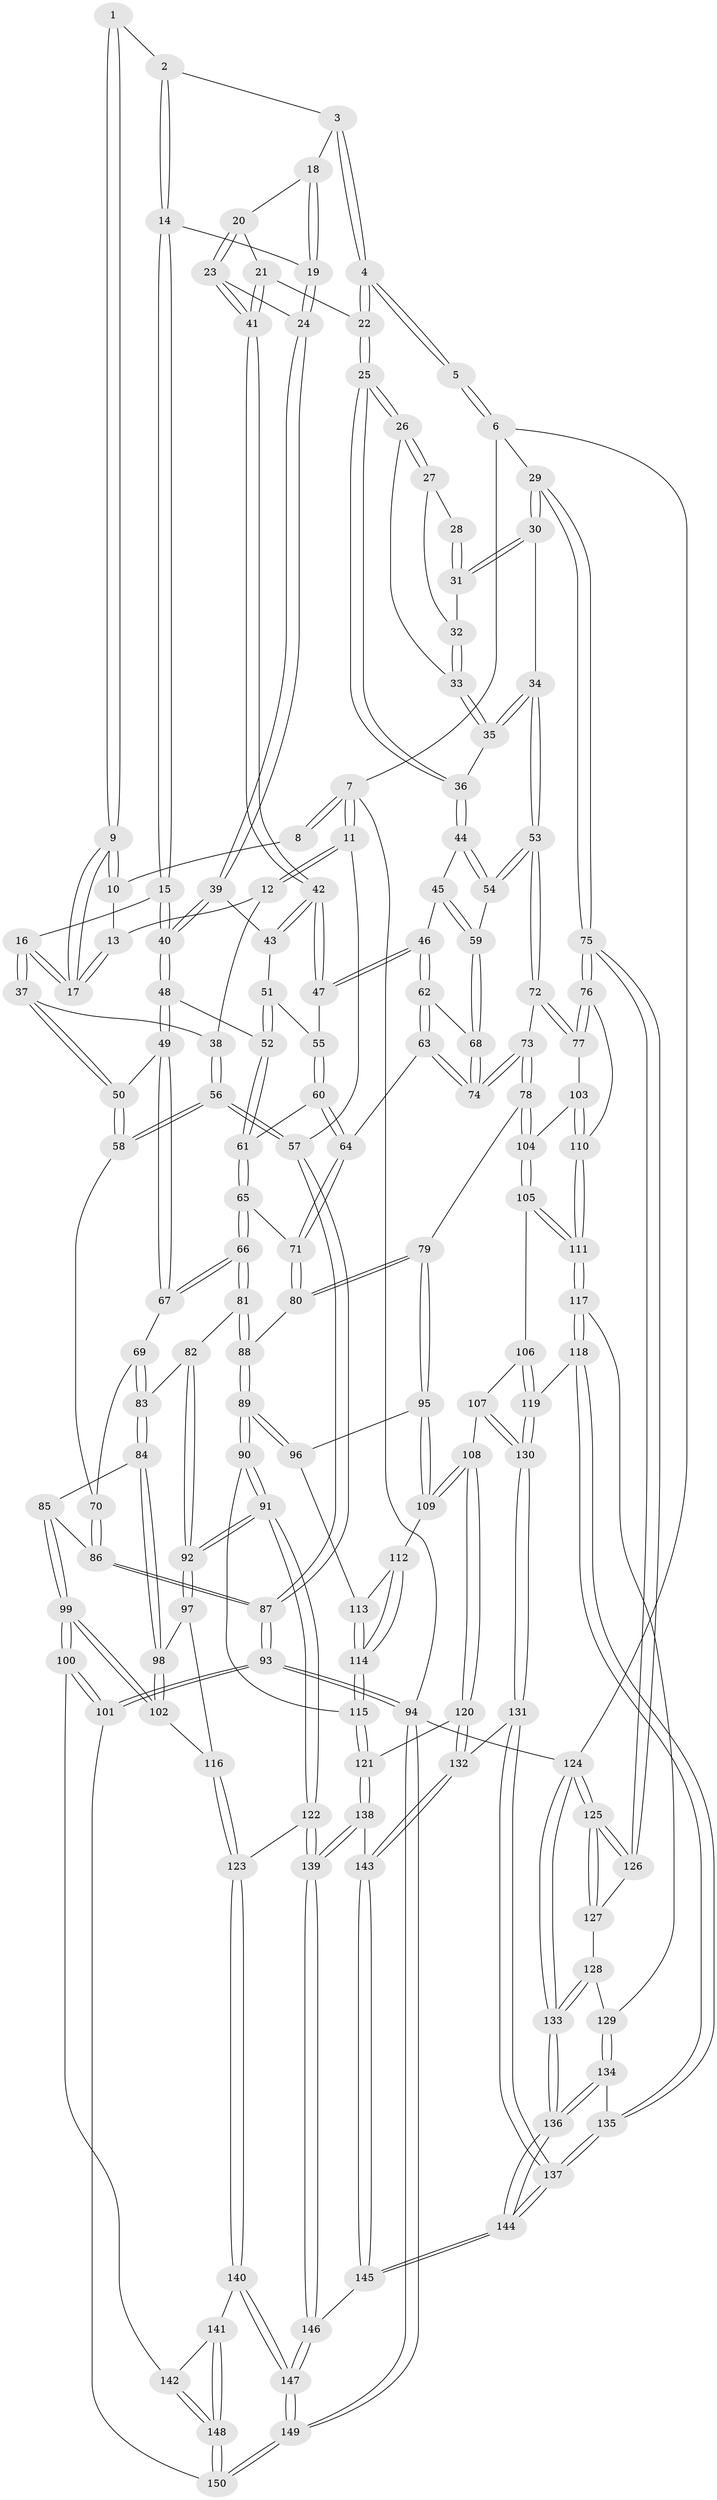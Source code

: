 // Generated by graph-tools (version 1.1) at 2025/16/03/09/25 04:16:59]
// undirected, 150 vertices, 372 edges
graph export_dot {
graph [start="1"]
  node [color=gray90,style=filled];
  1 [pos="+0.3731709968759004+0"];
  2 [pos="+0.4642200857045688+0"];
  3 [pos="+0.5054784449058448+0"];
  4 [pos="+0.9095812402079+0"];
  5 [pos="+1+0"];
  6 [pos="+1+0"];
  7 [pos="+0+0"];
  8 [pos="+0.1785939975779231+0"];
  9 [pos="+0.2821823460885974+0.09097914941814542"];
  10 [pos="+0.17114698459758348+0"];
  11 [pos="+0+0"];
  12 [pos="+0.08579144104170405+0.10535009302165574"];
  13 [pos="+0.1467764789757351+0.04572793419223832"];
  14 [pos="+0.3866824997873694+0.12158453809273473"];
  15 [pos="+0.31126890609808644+0.16801290150153345"];
  16 [pos="+0.29819242211452474+0.16431119867366942"];
  17 [pos="+0.28272213345869934+0.12452771614992314"];
  18 [pos="+0.5187323212477069+0"];
  19 [pos="+0.48354024358732267+0.13611270246162838"];
  20 [pos="+0.5469874643583775+0"];
  21 [pos="+0.6929873310527989+0.1376856499830087"];
  22 [pos="+0.6999250962633796+0.13860628710408032"];
  23 [pos="+0.5557362367874644+0.1699609078211392"];
  24 [pos="+0.48821552842776433+0.1395099421090058"];
  25 [pos="+0.7396961972407263+0.1732986780758826"];
  26 [pos="+0.8171797684875053+0.13171834978346542"];
  27 [pos="+0.8655494468816366+0.07287091622788552"];
  28 [pos="+0.9238324102061435+0"];
  29 [pos="+1+0.24552830695077807"];
  30 [pos="+1+0.2732589881529342"];
  31 [pos="+0.9276150204246909+0.13550212346345294"];
  32 [pos="+0.8994427663014405+0.13757359069926994"];
  33 [pos="+0.8804305378901172+0.1515234168203824"];
  34 [pos="+1+0.2801144228906709"];
  35 [pos="+0.8933390507476864+0.19121409749014215"];
  36 [pos="+0.7514569116377022+0.20355522468318427"];
  37 [pos="+0.1727026441151967+0.2283636880196057"];
  38 [pos="+0.1477207092796104+0.22666991961316943"];
  39 [pos="+0.43354125014966816+0.2330304207146328"];
  40 [pos="+0.34258526261696953+0.21914738964634728"];
  41 [pos="+0.5694773519809269+0.18187695751706054"];
  42 [pos="+0.5503608465983061+0.2517640286398079"];
  43 [pos="+0.4740950403164676+0.2565031621285406"];
  44 [pos="+0.7558017537445695+0.22632322842709016"];
  45 [pos="+0.6200967480926655+0.3267343001122574"];
  46 [pos="+0.6059338790213652+0.32923942079571045"];
  47 [pos="+0.561303481346723+0.29142221353727477"];
  48 [pos="+0.3566742330066724+0.32112544093211354"];
  49 [pos="+0.23597207686236873+0.35247376675544856"];
  50 [pos="+0.23251585156876425+0.3483774852582102"];
  51 [pos="+0.4354155173188024+0.30794889420295257"];
  52 [pos="+0.36069164369038514+0.3257646871081841"];
  53 [pos="+0.8918376254287338+0.3555626924868888"];
  54 [pos="+0.8142100980057605+0.32177072295203246"];
  55 [pos="+0.4965510974418435+0.3524478841291002"];
  56 [pos="+0+0.3803556899421499"];
  57 [pos="+0+0.38266441522554595"];
  58 [pos="+0.0036808220379159367+0.40891351740152565"];
  59 [pos="+0.736972408497368+0.3763550441546761"];
  60 [pos="+0.4858097462062927+0.3801771432202887"];
  61 [pos="+0.3731390368255388+0.36915865083531146"];
  62 [pos="+0.6043574069594205+0.41119552444673324"];
  63 [pos="+0.5986044980686612+0.4314028145718222"];
  64 [pos="+0.5036320204401703+0.4454223580807581"];
  65 [pos="+0.3538964750099232+0.4787736367978367"];
  66 [pos="+0.3499338511802863+0.4834952409189794"];
  67 [pos="+0.23358708200859818+0.45122744736350606"];
  68 [pos="+0.7297073205980611+0.39105075399113054"];
  69 [pos="+0.2174285906595032+0.4596194141371563"];
  70 [pos="+0.04850614334047735+0.4396278916542523"];
  71 [pos="+0.4973186221581411+0.45413437345687335"];
  72 [pos="+0.8864388992479318+0.42251627462199"];
  73 [pos="+0.6989308931028385+0.5799363991492186"];
  74 [pos="+0.6980934402235608+0.5770150575552564"];
  75 [pos="+1+0.6487989207972814"];
  76 [pos="+0.9927187655432685+0.6131198464820699"];
  77 [pos="+0.9922803603904908+0.6128815203741029"];
  78 [pos="+0.698739312385403+0.5815583171934355"];
  79 [pos="+0.6161661452066048+0.6167214282877534"];
  80 [pos="+0.5233384955079281+0.5869953980780608"];
  81 [pos="+0.35725827242033625+0.5415684650407511"];
  82 [pos="+0.3171194494858215+0.5896134169676058"];
  83 [pos="+0.19184803375005857+0.6103529145284865"];
  84 [pos="+0.18542574063936118+0.6162523266018896"];
  85 [pos="+0.16727676238575837+0.6168042493304587"];
  86 [pos="+0.11337198627490896+0.5886339335734291"];
  87 [pos="+0+0.7759820450335813"];
  88 [pos="+0.45509061335298634+0.6049974099712697"];
  89 [pos="+0.3998670340944031+0.7814943091100633"];
  90 [pos="+0.3975465070817043+0.7842584178922238"];
  91 [pos="+0.3601012272858038+0.7989550700325087"];
  92 [pos="+0.3398601283668256+0.7745218985083387"];
  93 [pos="+0+0.8380017665422905"];
  94 [pos="+0+1"];
  95 [pos="+0.5955997025859552+0.6726478457438118"];
  96 [pos="+0.5196866225550841+0.73192576570363"];
  97 [pos="+0.24326429023620336+0.7220832040257831"];
  98 [pos="+0.21426076804715755+0.6762064730708551"];
  99 [pos="+0.04074990953505698+0.8067464730299844"];
  100 [pos="+0.025962533507715414+0.8180462125913275"];
  101 [pos="+0+0.8340039881299579"];
  102 [pos="+0.05345499664474346+0.8020535402676319"];
  103 [pos="+0.7946078098349337+0.6191682561206455"];
  104 [pos="+0.7236837848809677+0.6043297842735813"];
  105 [pos="+0.7372120765284117+0.7194693500290318"];
  106 [pos="+0.7341442929705099+0.7285318095622935"];
  107 [pos="+0.6759895562493003+0.8022488261141083"];
  108 [pos="+0.6509615205319937+0.8009082584212724"];
  109 [pos="+0.6162023837959409+0.7641949506688107"];
  110 [pos="+0.8684599083425174+0.7821494530440842"];
  111 [pos="+0.8661708058408166+0.789184334393572"];
  112 [pos="+0.6025083327562656+0.7721217886839664"];
  113 [pos="+0.5506400194536196+0.7701717754436073"];
  114 [pos="+0.5580947435516732+0.8099810663069972"];
  115 [pos="+0.5327255013070649+0.8549837637425795"];
  116 [pos="+0.1498937476208186+0.7719784866980456"];
  117 [pos="+0.8673481724215121+0.8018019898984703"];
  118 [pos="+0.8201736150778608+0.8448449635274944"];
  119 [pos="+0.7829987119787515+0.8444301996408942"];
  120 [pos="+0.6177790838687557+0.8431427911246401"];
  121 [pos="+0.556730876308975+0.8838658232183287"];
  122 [pos="+0.3550657351279355+0.8105260008715001"];
  123 [pos="+0.31693330225241917+0.8459281684602584"];
  124 [pos="+1+1"];
  125 [pos="+1+1"];
  126 [pos="+1+0.6824290358199081"];
  127 [pos="+0.9117367309379836+0.8186436309263886"];
  128 [pos="+0.9016123287931206+0.8204025325146856"];
  129 [pos="+0.9004030648356902+0.8201212571431743"];
  130 [pos="+0.7249770676579299+0.8679797025196515"];
  131 [pos="+0.7117358923396362+0.9042917521396645"];
  132 [pos="+0.6880667147292601+0.9096355550392857"];
  133 [pos="+1+1"];
  134 [pos="+0.897135686113023+0.9680035848377752"];
  135 [pos="+0.8285809660388768+0.8876783010836379"];
  136 [pos="+1+1"];
  137 [pos="+0.7560523415262963+0.9794409551402116"];
  138 [pos="+0.557147722227311+0.8867951690588116"];
  139 [pos="+0.488292347476299+1"];
  140 [pos="+0.30067513151732733+0.86362922462114"];
  141 [pos="+0.2911874533385184+0.8668131586798115"];
  142 [pos="+0.11089001033973647+0.8588799743109417"];
  143 [pos="+0.6444813133786802+0.9310549105114713"];
  144 [pos="+0.8214966113268488+1"];
  145 [pos="+0.602543237107903+1"];
  146 [pos="+0.49440968289680304+1"];
  147 [pos="+0.3412741785990281+1"];
  148 [pos="+0.18321147600725313+0.993308976138713"];
  149 [pos="+0.2202637204152839+1"];
  150 [pos="+0.17924950672841264+1"];
  1 -- 2;
  1 -- 9;
  1 -- 9;
  2 -- 3;
  2 -- 14;
  2 -- 14;
  3 -- 4;
  3 -- 4;
  3 -- 18;
  4 -- 5;
  4 -- 5;
  4 -- 22;
  4 -- 22;
  5 -- 6;
  5 -- 6;
  6 -- 7;
  6 -- 29;
  6 -- 124;
  7 -- 8;
  7 -- 8;
  7 -- 11;
  7 -- 11;
  7 -- 94;
  8 -- 10;
  9 -- 10;
  9 -- 10;
  9 -- 17;
  9 -- 17;
  10 -- 13;
  11 -- 12;
  11 -- 12;
  11 -- 57;
  12 -- 13;
  12 -- 38;
  13 -- 17;
  13 -- 17;
  14 -- 15;
  14 -- 15;
  14 -- 19;
  15 -- 16;
  15 -- 40;
  15 -- 40;
  16 -- 17;
  16 -- 17;
  16 -- 37;
  16 -- 37;
  18 -- 19;
  18 -- 19;
  18 -- 20;
  19 -- 24;
  19 -- 24;
  20 -- 21;
  20 -- 23;
  20 -- 23;
  21 -- 22;
  21 -- 41;
  21 -- 41;
  22 -- 25;
  22 -- 25;
  23 -- 24;
  23 -- 41;
  23 -- 41;
  24 -- 39;
  24 -- 39;
  25 -- 26;
  25 -- 26;
  25 -- 36;
  25 -- 36;
  26 -- 27;
  26 -- 27;
  26 -- 33;
  27 -- 28;
  27 -- 32;
  28 -- 31;
  28 -- 31;
  29 -- 30;
  29 -- 30;
  29 -- 75;
  29 -- 75;
  30 -- 31;
  30 -- 31;
  30 -- 34;
  31 -- 32;
  32 -- 33;
  32 -- 33;
  33 -- 35;
  33 -- 35;
  34 -- 35;
  34 -- 35;
  34 -- 53;
  34 -- 53;
  35 -- 36;
  36 -- 44;
  36 -- 44;
  37 -- 38;
  37 -- 50;
  37 -- 50;
  38 -- 56;
  38 -- 56;
  39 -- 40;
  39 -- 40;
  39 -- 43;
  40 -- 48;
  40 -- 48;
  41 -- 42;
  41 -- 42;
  42 -- 43;
  42 -- 43;
  42 -- 47;
  42 -- 47;
  43 -- 51;
  44 -- 45;
  44 -- 54;
  44 -- 54;
  45 -- 46;
  45 -- 59;
  45 -- 59;
  46 -- 47;
  46 -- 47;
  46 -- 62;
  46 -- 62;
  47 -- 55;
  48 -- 49;
  48 -- 49;
  48 -- 52;
  49 -- 50;
  49 -- 67;
  49 -- 67;
  50 -- 58;
  50 -- 58;
  51 -- 52;
  51 -- 52;
  51 -- 55;
  52 -- 61;
  52 -- 61;
  53 -- 54;
  53 -- 54;
  53 -- 72;
  53 -- 72;
  54 -- 59;
  55 -- 60;
  55 -- 60;
  56 -- 57;
  56 -- 57;
  56 -- 58;
  56 -- 58;
  57 -- 87;
  57 -- 87;
  58 -- 70;
  59 -- 68;
  59 -- 68;
  60 -- 61;
  60 -- 64;
  60 -- 64;
  61 -- 65;
  61 -- 65;
  62 -- 63;
  62 -- 63;
  62 -- 68;
  63 -- 64;
  63 -- 74;
  63 -- 74;
  64 -- 71;
  64 -- 71;
  65 -- 66;
  65 -- 66;
  65 -- 71;
  66 -- 67;
  66 -- 67;
  66 -- 81;
  66 -- 81;
  67 -- 69;
  68 -- 74;
  68 -- 74;
  69 -- 70;
  69 -- 83;
  69 -- 83;
  70 -- 86;
  70 -- 86;
  71 -- 80;
  71 -- 80;
  72 -- 73;
  72 -- 77;
  72 -- 77;
  73 -- 74;
  73 -- 74;
  73 -- 78;
  73 -- 78;
  75 -- 76;
  75 -- 76;
  75 -- 126;
  75 -- 126;
  76 -- 77;
  76 -- 77;
  76 -- 110;
  77 -- 103;
  78 -- 79;
  78 -- 104;
  78 -- 104;
  79 -- 80;
  79 -- 80;
  79 -- 95;
  79 -- 95;
  80 -- 88;
  81 -- 82;
  81 -- 88;
  81 -- 88;
  82 -- 83;
  82 -- 92;
  82 -- 92;
  83 -- 84;
  83 -- 84;
  84 -- 85;
  84 -- 98;
  84 -- 98;
  85 -- 86;
  85 -- 99;
  85 -- 99;
  86 -- 87;
  86 -- 87;
  87 -- 93;
  87 -- 93;
  88 -- 89;
  88 -- 89;
  89 -- 90;
  89 -- 90;
  89 -- 96;
  89 -- 96;
  90 -- 91;
  90 -- 91;
  90 -- 115;
  91 -- 92;
  91 -- 92;
  91 -- 122;
  91 -- 122;
  92 -- 97;
  92 -- 97;
  93 -- 94;
  93 -- 94;
  93 -- 101;
  93 -- 101;
  94 -- 149;
  94 -- 149;
  94 -- 124;
  95 -- 96;
  95 -- 109;
  95 -- 109;
  96 -- 113;
  97 -- 98;
  97 -- 116;
  98 -- 102;
  98 -- 102;
  99 -- 100;
  99 -- 100;
  99 -- 102;
  99 -- 102;
  100 -- 101;
  100 -- 101;
  100 -- 142;
  101 -- 150;
  102 -- 116;
  103 -- 104;
  103 -- 110;
  103 -- 110;
  104 -- 105;
  104 -- 105;
  105 -- 106;
  105 -- 111;
  105 -- 111;
  106 -- 107;
  106 -- 119;
  106 -- 119;
  107 -- 108;
  107 -- 130;
  107 -- 130;
  108 -- 109;
  108 -- 109;
  108 -- 120;
  108 -- 120;
  109 -- 112;
  110 -- 111;
  110 -- 111;
  111 -- 117;
  111 -- 117;
  112 -- 113;
  112 -- 114;
  112 -- 114;
  113 -- 114;
  113 -- 114;
  114 -- 115;
  114 -- 115;
  115 -- 121;
  115 -- 121;
  116 -- 123;
  116 -- 123;
  117 -- 118;
  117 -- 118;
  117 -- 129;
  118 -- 119;
  118 -- 135;
  118 -- 135;
  119 -- 130;
  119 -- 130;
  120 -- 121;
  120 -- 132;
  120 -- 132;
  121 -- 138;
  121 -- 138;
  122 -- 123;
  122 -- 139;
  122 -- 139;
  123 -- 140;
  123 -- 140;
  124 -- 125;
  124 -- 125;
  124 -- 133;
  124 -- 133;
  125 -- 126;
  125 -- 126;
  125 -- 127;
  125 -- 127;
  126 -- 127;
  127 -- 128;
  128 -- 129;
  128 -- 133;
  128 -- 133;
  129 -- 134;
  129 -- 134;
  130 -- 131;
  130 -- 131;
  131 -- 132;
  131 -- 137;
  131 -- 137;
  132 -- 143;
  132 -- 143;
  133 -- 136;
  133 -- 136;
  134 -- 135;
  134 -- 136;
  134 -- 136;
  135 -- 137;
  135 -- 137;
  136 -- 144;
  136 -- 144;
  137 -- 144;
  137 -- 144;
  138 -- 139;
  138 -- 139;
  138 -- 143;
  139 -- 146;
  139 -- 146;
  140 -- 141;
  140 -- 147;
  140 -- 147;
  141 -- 142;
  141 -- 148;
  141 -- 148;
  142 -- 148;
  142 -- 148;
  143 -- 145;
  143 -- 145;
  144 -- 145;
  144 -- 145;
  145 -- 146;
  146 -- 147;
  146 -- 147;
  147 -- 149;
  147 -- 149;
  148 -- 150;
  148 -- 150;
  149 -- 150;
  149 -- 150;
}
